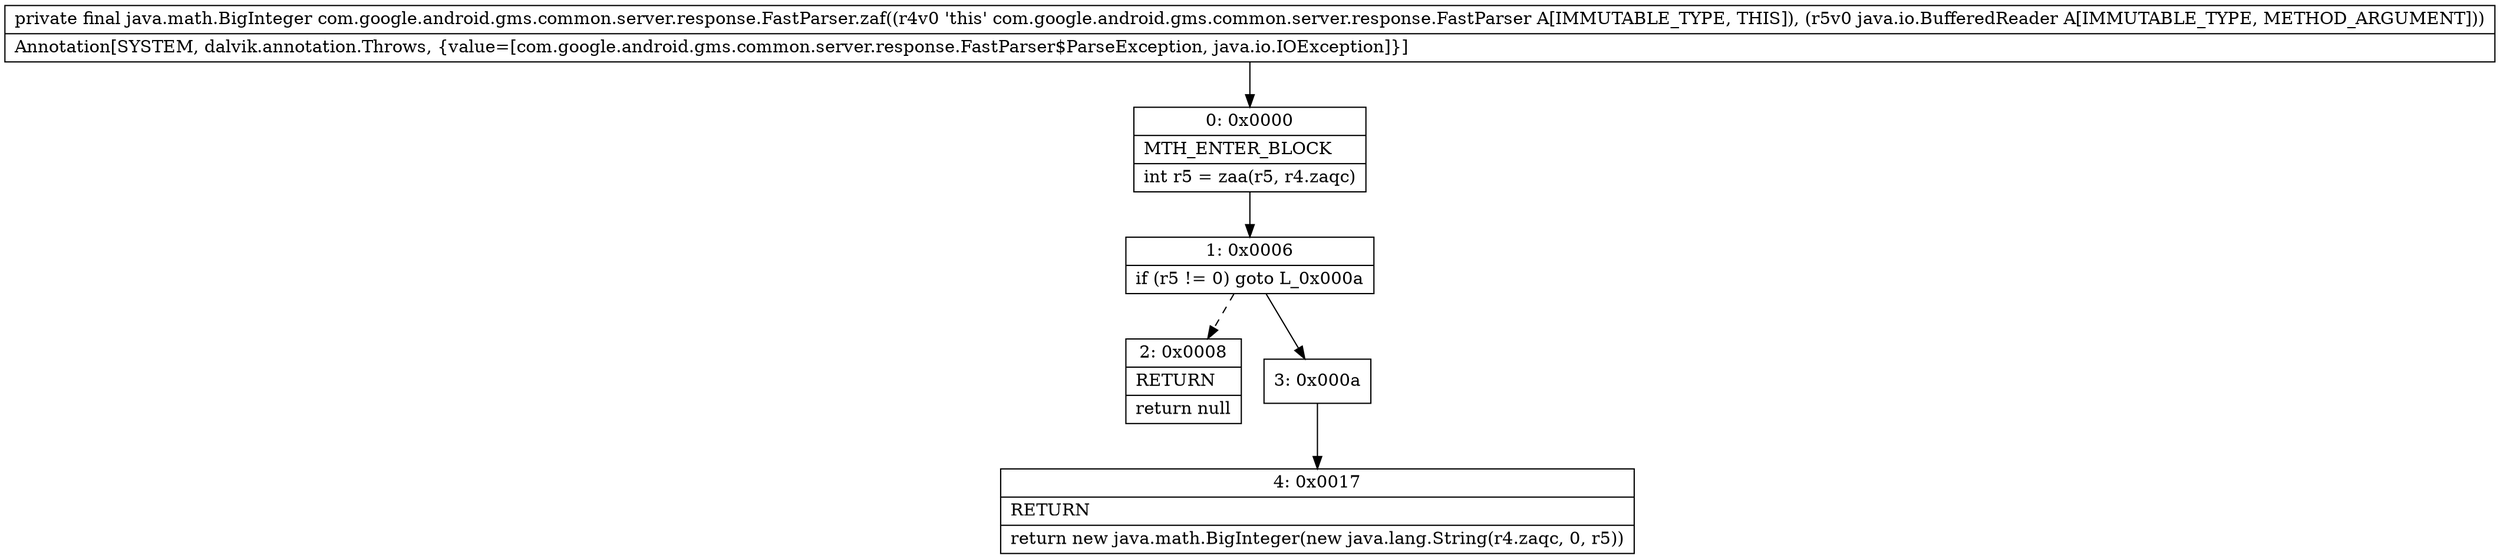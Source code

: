 digraph "CFG forcom.google.android.gms.common.server.response.FastParser.zaf(Ljava\/io\/BufferedReader;)Ljava\/math\/BigInteger;" {
Node_0 [shape=record,label="{0\:\ 0x0000|MTH_ENTER_BLOCK\l|int r5 = zaa(r5, r4.zaqc)\l}"];
Node_1 [shape=record,label="{1\:\ 0x0006|if (r5 != 0) goto L_0x000a\l}"];
Node_2 [shape=record,label="{2\:\ 0x0008|RETURN\l|return null\l}"];
Node_3 [shape=record,label="{3\:\ 0x000a}"];
Node_4 [shape=record,label="{4\:\ 0x0017|RETURN\l|return new java.math.BigInteger(new java.lang.String(r4.zaqc, 0, r5))\l}"];
MethodNode[shape=record,label="{private final java.math.BigInteger com.google.android.gms.common.server.response.FastParser.zaf((r4v0 'this' com.google.android.gms.common.server.response.FastParser A[IMMUTABLE_TYPE, THIS]), (r5v0 java.io.BufferedReader A[IMMUTABLE_TYPE, METHOD_ARGUMENT]))  | Annotation[SYSTEM, dalvik.annotation.Throws, \{value=[com.google.android.gms.common.server.response.FastParser$ParseException, java.io.IOException]\}]\l}"];
MethodNode -> Node_0;
Node_0 -> Node_1;
Node_1 -> Node_2[style=dashed];
Node_1 -> Node_3;
Node_3 -> Node_4;
}

